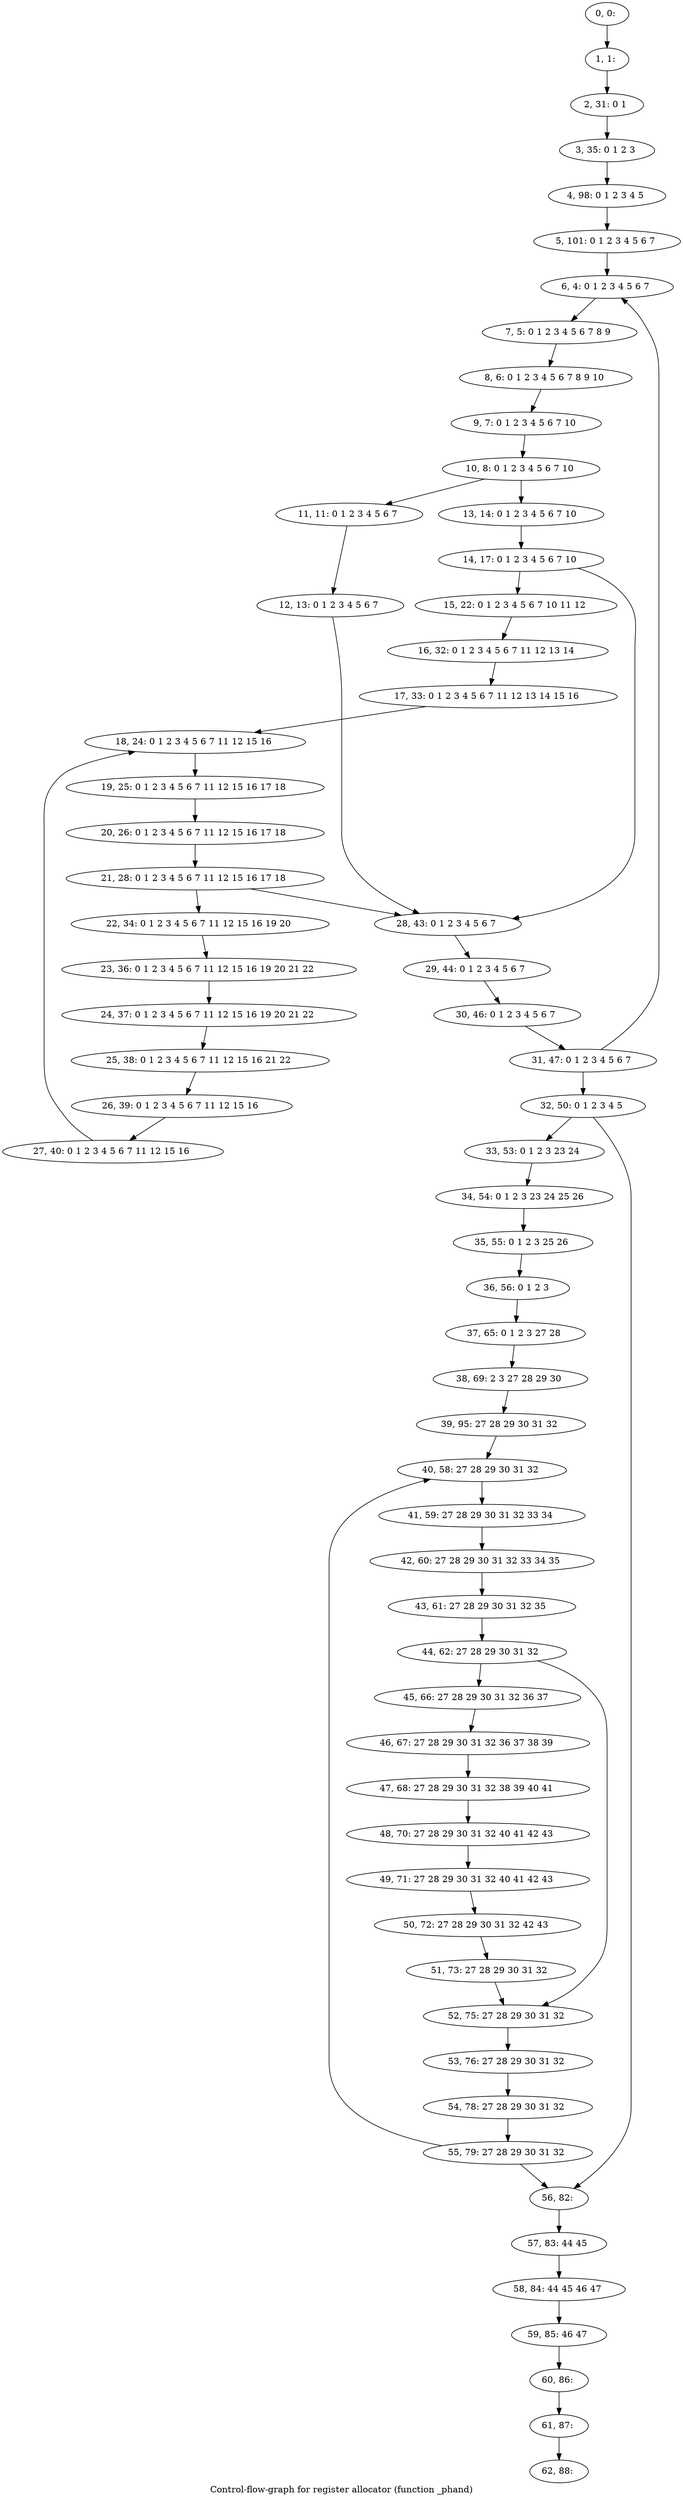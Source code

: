 digraph G {
graph [label="Control-flow-graph for register allocator (function _phand)"]
0[label="0, 0: "];
1[label="1, 1: "];
2[label="2, 31: 0 1 "];
3[label="3, 35: 0 1 2 3 "];
4[label="4, 98: 0 1 2 3 4 5 "];
5[label="5, 101: 0 1 2 3 4 5 6 7 "];
6[label="6, 4: 0 1 2 3 4 5 6 7 "];
7[label="7, 5: 0 1 2 3 4 5 6 7 8 9 "];
8[label="8, 6: 0 1 2 3 4 5 6 7 8 9 10 "];
9[label="9, 7: 0 1 2 3 4 5 6 7 10 "];
10[label="10, 8: 0 1 2 3 4 5 6 7 10 "];
11[label="11, 11: 0 1 2 3 4 5 6 7 "];
12[label="12, 13: 0 1 2 3 4 5 6 7 "];
13[label="13, 14: 0 1 2 3 4 5 6 7 10 "];
14[label="14, 17: 0 1 2 3 4 5 6 7 10 "];
15[label="15, 22: 0 1 2 3 4 5 6 7 10 11 12 "];
16[label="16, 32: 0 1 2 3 4 5 6 7 11 12 13 14 "];
17[label="17, 33: 0 1 2 3 4 5 6 7 11 12 13 14 15 16 "];
18[label="18, 24: 0 1 2 3 4 5 6 7 11 12 15 16 "];
19[label="19, 25: 0 1 2 3 4 5 6 7 11 12 15 16 17 18 "];
20[label="20, 26: 0 1 2 3 4 5 6 7 11 12 15 16 17 18 "];
21[label="21, 28: 0 1 2 3 4 5 6 7 11 12 15 16 17 18 "];
22[label="22, 34: 0 1 2 3 4 5 6 7 11 12 15 16 19 20 "];
23[label="23, 36: 0 1 2 3 4 5 6 7 11 12 15 16 19 20 21 22 "];
24[label="24, 37: 0 1 2 3 4 5 6 7 11 12 15 16 19 20 21 22 "];
25[label="25, 38: 0 1 2 3 4 5 6 7 11 12 15 16 21 22 "];
26[label="26, 39: 0 1 2 3 4 5 6 7 11 12 15 16 "];
27[label="27, 40: 0 1 2 3 4 5 6 7 11 12 15 16 "];
28[label="28, 43: 0 1 2 3 4 5 6 7 "];
29[label="29, 44: 0 1 2 3 4 5 6 7 "];
30[label="30, 46: 0 1 2 3 4 5 6 7 "];
31[label="31, 47: 0 1 2 3 4 5 6 7 "];
32[label="32, 50: 0 1 2 3 4 5 "];
33[label="33, 53: 0 1 2 3 23 24 "];
34[label="34, 54: 0 1 2 3 23 24 25 26 "];
35[label="35, 55: 0 1 2 3 25 26 "];
36[label="36, 56: 0 1 2 3 "];
37[label="37, 65: 0 1 2 3 27 28 "];
38[label="38, 69: 2 3 27 28 29 30 "];
39[label="39, 95: 27 28 29 30 31 32 "];
40[label="40, 58: 27 28 29 30 31 32 "];
41[label="41, 59: 27 28 29 30 31 32 33 34 "];
42[label="42, 60: 27 28 29 30 31 32 33 34 35 "];
43[label="43, 61: 27 28 29 30 31 32 35 "];
44[label="44, 62: 27 28 29 30 31 32 "];
45[label="45, 66: 27 28 29 30 31 32 36 37 "];
46[label="46, 67: 27 28 29 30 31 32 36 37 38 39 "];
47[label="47, 68: 27 28 29 30 31 32 38 39 40 41 "];
48[label="48, 70: 27 28 29 30 31 32 40 41 42 43 "];
49[label="49, 71: 27 28 29 30 31 32 40 41 42 43 "];
50[label="50, 72: 27 28 29 30 31 32 42 43 "];
51[label="51, 73: 27 28 29 30 31 32 "];
52[label="52, 75: 27 28 29 30 31 32 "];
53[label="53, 76: 27 28 29 30 31 32 "];
54[label="54, 78: 27 28 29 30 31 32 "];
55[label="55, 79: 27 28 29 30 31 32 "];
56[label="56, 82: "];
57[label="57, 83: 44 45 "];
58[label="58, 84: 44 45 46 47 "];
59[label="59, 85: 46 47 "];
60[label="60, 86: "];
61[label="61, 87: "];
62[label="62, 88: "];
0->1 ;
1->2 ;
2->3 ;
3->4 ;
4->5 ;
5->6 ;
6->7 ;
7->8 ;
8->9 ;
9->10 ;
10->11 ;
10->13 ;
11->12 ;
12->28 ;
13->14 ;
14->15 ;
14->28 ;
15->16 ;
16->17 ;
17->18 ;
18->19 ;
19->20 ;
20->21 ;
21->22 ;
21->28 ;
22->23 ;
23->24 ;
24->25 ;
25->26 ;
26->27 ;
27->18 ;
28->29 ;
29->30 ;
30->31 ;
31->32 ;
31->6 ;
32->33 ;
32->56 ;
33->34 ;
34->35 ;
35->36 ;
36->37 ;
37->38 ;
38->39 ;
39->40 ;
40->41 ;
41->42 ;
42->43 ;
43->44 ;
44->45 ;
44->52 ;
45->46 ;
46->47 ;
47->48 ;
48->49 ;
49->50 ;
50->51 ;
51->52 ;
52->53 ;
53->54 ;
54->55 ;
55->56 ;
55->40 ;
56->57 ;
57->58 ;
58->59 ;
59->60 ;
60->61 ;
61->62 ;
}
